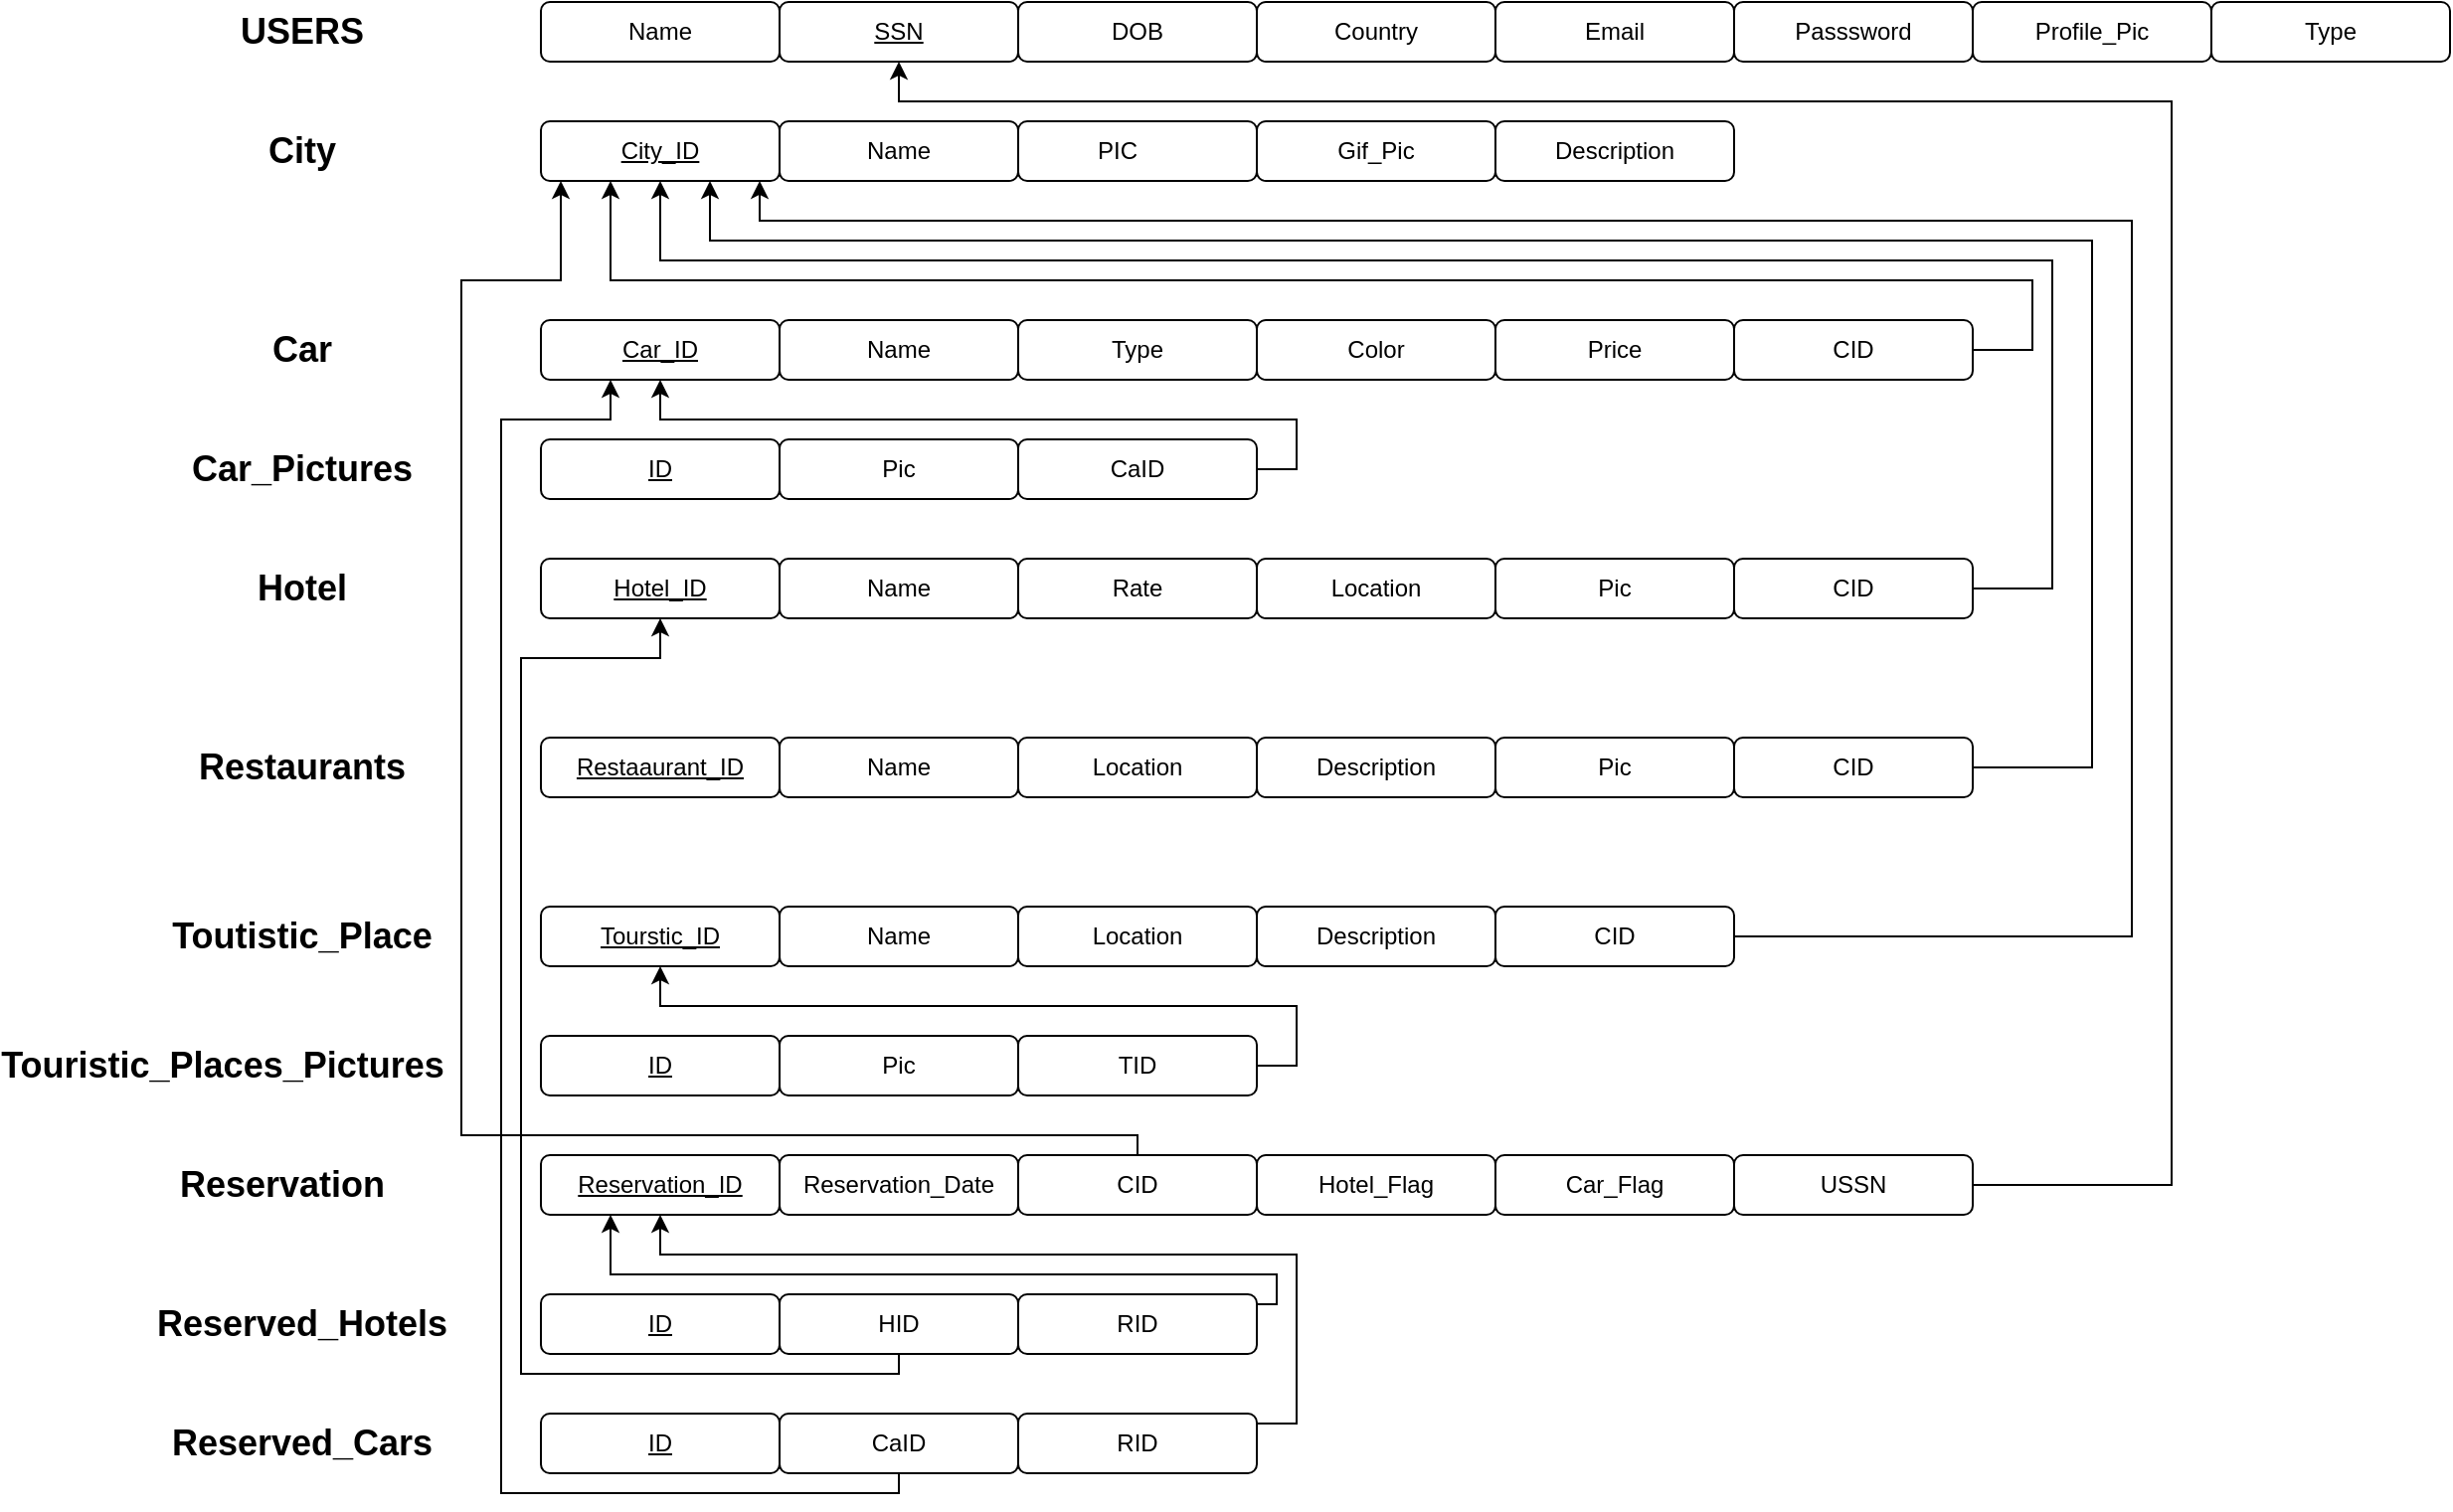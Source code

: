 <mxfile version="15.4.0" type="device"><diagram id="WKwnv1Yx26yn52VNlnC-" name="Page-1"><mxGraphModel dx="2313" dy="1946" grid="1" gridSize="10" guides="1" tooltips="1" connect="1" arrows="1" fold="1" page="1" pageScale="1" pageWidth="850" pageHeight="1100" math="0" shadow="0"><root><mxCell id="0"/><mxCell id="1" parent="0"/><mxCell id="S1iY6Q1b3Z96yQr05Zox-55" value="" style="rounded=1;whiteSpace=wrap;html=1;" parent="1" vertex="1"><mxGeometry x="-410" y="-1010" width="120" height="30" as="geometry"/></mxCell><mxCell id="S1iY6Q1b3Z96yQr05Zox-56" value="Name" style="text;html=1;strokeColor=none;fillColor=none;align=center;verticalAlign=middle;whiteSpace=wrap;rounded=0;" parent="1" vertex="1"><mxGeometry x="-400" y="-1010" width="100" height="30" as="geometry"/></mxCell><mxCell id="S1iY6Q1b3Z96yQr05Zox-57" value="" style="rounded=1;whiteSpace=wrap;html=1;" parent="1" vertex="1"><mxGeometry x="-290" y="-1010" width="120" height="30" as="geometry"/></mxCell><mxCell id="S1iY6Q1b3Z96yQr05Zox-58" value="&lt;u&gt;SSN&lt;/u&gt;" style="text;html=1;strokeColor=none;fillColor=none;align=center;verticalAlign=middle;whiteSpace=wrap;rounded=0;" parent="1" vertex="1"><mxGeometry x="-280" y="-1010" width="100" height="30" as="geometry"/></mxCell><mxCell id="S1iY6Q1b3Z96yQr05Zox-59" value="" style="rounded=1;whiteSpace=wrap;html=1;" parent="1" vertex="1"><mxGeometry x="190" y="-1010" width="120" height="30" as="geometry"/></mxCell><mxCell id="S1iY6Q1b3Z96yQr05Zox-60" value="Passsword" style="text;html=1;strokeColor=none;fillColor=none;align=center;verticalAlign=middle;whiteSpace=wrap;rounded=0;" parent="1" vertex="1"><mxGeometry x="200" y="-1010" width="100" height="30" as="geometry"/></mxCell><mxCell id="S1iY6Q1b3Z96yQr05Zox-61" value="" style="rounded=1;whiteSpace=wrap;html=1;" parent="1" vertex="1"><mxGeometry x="310" y="-1010" width="120" height="30" as="geometry"/></mxCell><mxCell id="S1iY6Q1b3Z96yQr05Zox-62" value="Profile_Pic" style="text;html=1;strokeColor=none;fillColor=none;align=center;verticalAlign=middle;whiteSpace=wrap;rounded=0;" parent="1" vertex="1"><mxGeometry x="320" y="-1010" width="100" height="30" as="geometry"/></mxCell><mxCell id="S1iY6Q1b3Z96yQr05Zox-63" value="" style="rounded=1;whiteSpace=wrap;html=1;" parent="1" vertex="1"><mxGeometry x="-50" y="-950" width="120" height="30" as="geometry"/></mxCell><mxCell id="S1iY6Q1b3Z96yQr05Zox-64" value="Gif_Pic" style="text;html=1;strokeColor=none;fillColor=none;align=center;verticalAlign=middle;whiteSpace=wrap;rounded=0;" parent="1" vertex="1"><mxGeometry x="-40" y="-950" width="100" height="30" as="geometry"/></mxCell><mxCell id="S1iY6Q1b3Z96yQr05Zox-65" value="" style="rounded=1;whiteSpace=wrap;html=1;" parent="1" vertex="1"><mxGeometry x="70" y="-1010" width="120" height="30" as="geometry"/></mxCell><mxCell id="S1iY6Q1b3Z96yQr05Zox-66" value="Email" style="text;html=1;strokeColor=none;fillColor=none;align=center;verticalAlign=middle;whiteSpace=wrap;rounded=0;" parent="1" vertex="1"><mxGeometry x="80" y="-1010" width="100" height="30" as="geometry"/></mxCell><mxCell id="S1iY6Q1b3Z96yQr05Zox-67" value="" style="rounded=1;whiteSpace=wrap;html=1;" parent="1" vertex="1"><mxGeometry x="-410" y="-850" width="120" height="30" as="geometry"/></mxCell><mxCell id="S1iY6Q1b3Z96yQr05Zox-68" value="&lt;u&gt;Car_ID&lt;/u&gt;" style="text;html=1;strokeColor=none;fillColor=none;align=center;verticalAlign=middle;whiteSpace=wrap;rounded=0;" parent="1" vertex="1"><mxGeometry x="-400" y="-850" width="100" height="30" as="geometry"/></mxCell><mxCell id="S1iY6Q1b3Z96yQr05Zox-69" value="" style="rounded=1;whiteSpace=wrap;html=1;" parent="1" vertex="1"><mxGeometry x="-410" y="-950" width="120" height="30" as="geometry"/></mxCell><mxCell id="S1iY6Q1b3Z96yQr05Zox-70" value="&lt;u&gt;City_ID&lt;/u&gt;" style="text;html=1;strokeColor=none;fillColor=none;align=center;verticalAlign=middle;whiteSpace=wrap;rounded=0;" parent="1" vertex="1"><mxGeometry x="-400" y="-950" width="100" height="30" as="geometry"/></mxCell><mxCell id="S1iY6Q1b3Z96yQr05Zox-71" value="" style="rounded=1;whiteSpace=wrap;html=1;" parent="1" vertex="1"><mxGeometry x="70" y="-950" width="120" height="30" as="geometry"/></mxCell><mxCell id="S1iY6Q1b3Z96yQr05Zox-72" value="Description" style="text;html=1;strokeColor=none;fillColor=none;align=center;verticalAlign=middle;whiteSpace=wrap;rounded=0;" parent="1" vertex="1"><mxGeometry x="80" y="-950" width="100" height="30" as="geometry"/></mxCell><mxCell id="S1iY6Q1b3Z96yQr05Zox-73" value="" style="rounded=1;whiteSpace=wrap;html=1;" parent="1" vertex="1"><mxGeometry x="-290" y="-950" width="120" height="30" as="geometry"/></mxCell><mxCell id="S1iY6Q1b3Z96yQr05Zox-74" value="Name" style="text;html=1;strokeColor=none;fillColor=none;align=center;verticalAlign=middle;whiteSpace=wrap;rounded=0;" parent="1" vertex="1"><mxGeometry x="-280" y="-950" width="100" height="30" as="geometry"/></mxCell><mxCell id="S1iY6Q1b3Z96yQr05Zox-75" value="" style="rounded=1;whiteSpace=wrap;html=1;" parent="1" vertex="1"><mxGeometry x="190" y="-730" width="120" height="30" as="geometry"/></mxCell><mxCell id="S1iY6Q1b3Z96yQr05Zox-127" style="edgeStyle=orthogonalEdgeStyle;rounded=0;orthogonalLoop=1;jettySize=auto;html=1;exitX=1;exitY=0.5;exitDx=0;exitDy=0;entryX=0.5;entryY=1;entryDx=0;entryDy=0;" parent="1" source="S1iY6Q1b3Z96yQr05Zox-75" target="S1iY6Q1b3Z96yQr05Zox-70" edge="1"><mxGeometry relative="1" as="geometry"><mxPoint x="-330" y="-910" as="targetPoint"/><Array as="points"><mxPoint x="350" y="-715"/><mxPoint x="350" y="-880"/><mxPoint x="-350" y="-880"/></Array></mxGeometry></mxCell><mxCell id="S1iY6Q1b3Z96yQr05Zox-76" value="CID" style="text;html=1;strokeColor=none;fillColor=none;align=center;verticalAlign=middle;whiteSpace=wrap;rounded=0;" parent="1" vertex="1"><mxGeometry x="200" y="-730" width="100" height="30" as="geometry"/></mxCell><mxCell id="S1iY6Q1b3Z96yQr05Zox-77" value="" style="rounded=1;whiteSpace=wrap;html=1;" parent="1" vertex="1"><mxGeometry x="-410" y="-555" width="120" height="30" as="geometry"/></mxCell><mxCell id="S1iY6Q1b3Z96yQr05Zox-78" value="&lt;u&gt;Tourstic_ID&lt;/u&gt;" style="text;html=1;strokeColor=none;fillColor=none;align=center;verticalAlign=middle;whiteSpace=wrap;rounded=0;" parent="1" vertex="1"><mxGeometry x="-400" y="-555" width="100" height="30" as="geometry"/></mxCell><mxCell id="S1iY6Q1b3Z96yQr05Zox-81" value="" style="rounded=1;whiteSpace=wrap;html=1;" parent="1" vertex="1"><mxGeometry x="-290" y="-850" width="120" height="30" as="geometry"/></mxCell><mxCell id="S1iY6Q1b3Z96yQr05Zox-82" value="Name" style="text;html=1;strokeColor=none;fillColor=none;align=center;verticalAlign=middle;whiteSpace=wrap;rounded=0;" parent="1" vertex="1"><mxGeometry x="-280" y="-850" width="100" height="30" as="geometry"/></mxCell><mxCell id="S1iY6Q1b3Z96yQr05Zox-83" value="" style="rounded=1;whiteSpace=wrap;html=1;" parent="1" vertex="1"><mxGeometry x="70" y="-730" width="120" height="30" as="geometry"/></mxCell><mxCell id="S1iY6Q1b3Z96yQr05Zox-84" value="Pic" style="text;html=1;strokeColor=none;fillColor=none;align=center;verticalAlign=middle;whiteSpace=wrap;rounded=0;" parent="1" vertex="1"><mxGeometry x="80" y="-730" width="100" height="30" as="geometry"/></mxCell><mxCell id="S1iY6Q1b3Z96yQr05Zox-85" value="" style="rounded=1;whiteSpace=wrap;html=1;" parent="1" vertex="1"><mxGeometry x="-290" y="-555" width="120" height="30" as="geometry"/></mxCell><mxCell id="S1iY6Q1b3Z96yQr05Zox-86" value="Name" style="text;html=1;strokeColor=none;fillColor=none;align=center;verticalAlign=middle;whiteSpace=wrap;rounded=0;" parent="1" vertex="1"><mxGeometry x="-280" y="-555" width="100" height="30" as="geometry"/></mxCell><mxCell id="S1iY6Q1b3Z96yQr05Zox-87" value="" style="rounded=1;whiteSpace=wrap;html=1;" parent="1" vertex="1"><mxGeometry x="-170" y="-950" width="120" height="30" as="geometry"/></mxCell><mxCell id="S1iY6Q1b3Z96yQr05Zox-88" value="PIC" style="text;html=1;strokeColor=none;fillColor=none;align=center;verticalAlign=middle;whiteSpace=wrap;rounded=0;" parent="1" vertex="1"><mxGeometry x="-170" y="-950" width="100" height="30" as="geometry"/></mxCell><mxCell id="S1iY6Q1b3Z96yQr05Zox-89" value="" style="rounded=1;whiteSpace=wrap;html=1;" parent="1" vertex="1"><mxGeometry x="-410" y="-730" width="120" height="30" as="geometry"/></mxCell><mxCell id="S1iY6Q1b3Z96yQr05Zox-90" value="&lt;u&gt;Hotel_ID&lt;/u&gt;" style="text;html=1;strokeColor=none;fillColor=none;align=center;verticalAlign=middle;whiteSpace=wrap;rounded=0;" parent="1" vertex="1"><mxGeometry x="-400" y="-730" width="100" height="30" as="geometry"/></mxCell><mxCell id="S1iY6Q1b3Z96yQr05Zox-91" value="" style="rounded=1;whiteSpace=wrap;html=1;" parent="1" vertex="1"><mxGeometry x="-170" y="-730" width="120" height="30" as="geometry"/></mxCell><mxCell id="S1iY6Q1b3Z96yQr05Zox-92" value="Rate" style="text;html=1;strokeColor=none;fillColor=none;align=center;verticalAlign=middle;whiteSpace=wrap;rounded=0;" parent="1" vertex="1"><mxGeometry x="-160" y="-730" width="100" height="30" as="geometry"/></mxCell><mxCell id="S1iY6Q1b3Z96yQr05Zox-93" value="" style="rounded=1;whiteSpace=wrap;html=1;" parent="1" vertex="1"><mxGeometry x="-170" y="-555" width="120" height="30" as="geometry"/></mxCell><mxCell id="S1iY6Q1b3Z96yQr05Zox-94" value="Location" style="text;html=1;strokeColor=none;fillColor=none;align=center;verticalAlign=middle;whiteSpace=wrap;rounded=0;" parent="1" vertex="1"><mxGeometry x="-160" y="-555" width="100" height="30" as="geometry"/></mxCell><mxCell id="S1iY6Q1b3Z96yQr05Zox-97" value="" style="rounded=1;whiteSpace=wrap;html=1;" parent="1" vertex="1"><mxGeometry x="190" y="-850" width="120" height="30" as="geometry"/></mxCell><mxCell id="S1iY6Q1b3Z96yQr05Zox-124" style="edgeStyle=orthogonalEdgeStyle;rounded=0;orthogonalLoop=1;jettySize=auto;html=1;exitX=1;exitY=0.5;exitDx=0;exitDy=0;entryX=0.25;entryY=1;entryDx=0;entryDy=0;" parent="1" source="S1iY6Q1b3Z96yQr05Zox-97" target="S1iY6Q1b3Z96yQr05Zox-70" edge="1"><mxGeometry relative="1" as="geometry"><Array as="points"><mxPoint x="340" y="-835"/><mxPoint x="340" y="-870"/><mxPoint x="-375" y="-870"/></Array></mxGeometry></mxCell><mxCell id="S1iY6Q1b3Z96yQr05Zox-98" value="CID" style="text;html=1;strokeColor=none;fillColor=none;align=center;verticalAlign=middle;whiteSpace=wrap;rounded=0;" parent="1" vertex="1"><mxGeometry x="200" y="-850" width="100" height="30" as="geometry"/></mxCell><mxCell id="S1iY6Q1b3Z96yQr05Zox-99" value="" style="rounded=1;whiteSpace=wrap;html=1;" parent="1" vertex="1"><mxGeometry x="-290" y="-730" width="120" height="30" as="geometry"/></mxCell><mxCell id="S1iY6Q1b3Z96yQr05Zox-100" value="Name" style="text;html=1;strokeColor=none;fillColor=none;align=center;verticalAlign=middle;whiteSpace=wrap;rounded=0;" parent="1" vertex="1"><mxGeometry x="-280" y="-730" width="100" height="30" as="geometry"/></mxCell><mxCell id="S1iY6Q1b3Z96yQr05Zox-101" value="" style="rounded=1;whiteSpace=wrap;html=1;" parent="1" vertex="1"><mxGeometry x="-50" y="-555" width="120" height="30" as="geometry"/></mxCell><mxCell id="S1iY6Q1b3Z96yQr05Zox-102" value="Description" style="text;html=1;strokeColor=none;fillColor=none;align=center;verticalAlign=middle;whiteSpace=wrap;rounded=0;" parent="1" vertex="1"><mxGeometry x="-40" y="-555" width="100" height="30" as="geometry"/></mxCell><mxCell id="S1iY6Q1b3Z96yQr05Zox-103" value="" style="rounded=1;whiteSpace=wrap;html=1;" parent="1" vertex="1"><mxGeometry x="-170" y="-850" width="120" height="30" as="geometry"/></mxCell><mxCell id="S1iY6Q1b3Z96yQr05Zox-104" value="Type" style="text;html=1;strokeColor=none;fillColor=none;align=center;verticalAlign=middle;whiteSpace=wrap;rounded=0;" parent="1" vertex="1"><mxGeometry x="-160" y="-850" width="100" height="30" as="geometry"/></mxCell><mxCell id="S1iY6Q1b3Z96yQr05Zox-105" value="" style="rounded=1;whiteSpace=wrap;html=1;" parent="1" vertex="1"><mxGeometry x="70" y="-850" width="120" height="30" as="geometry"/></mxCell><mxCell id="S1iY6Q1b3Z96yQr05Zox-106" value="Price" style="text;html=1;strokeColor=none;fillColor=none;align=center;verticalAlign=middle;whiteSpace=wrap;rounded=0;" parent="1" vertex="1"><mxGeometry x="80" y="-850" width="100" height="30" as="geometry"/></mxCell><mxCell id="S1iY6Q1b3Z96yQr05Zox-107" value="" style="rounded=1;whiteSpace=wrap;html=1;" parent="1" vertex="1"><mxGeometry x="-50" y="-850" width="120" height="30" as="geometry"/></mxCell><mxCell id="S1iY6Q1b3Z96yQr05Zox-108" value="Color" style="text;html=1;strokeColor=none;fillColor=none;align=center;verticalAlign=middle;whiteSpace=wrap;rounded=0;" parent="1" vertex="1"><mxGeometry x="-40" y="-850" width="100" height="30" as="geometry"/></mxCell><mxCell id="S1iY6Q1b3Z96yQr05Zox-109" value="" style="rounded=1;whiteSpace=wrap;html=1;" parent="1" vertex="1"><mxGeometry x="-50" y="-730" width="120" height="30" as="geometry"/></mxCell><mxCell id="S1iY6Q1b3Z96yQr05Zox-110" value="Location" style="text;html=1;strokeColor=none;fillColor=none;align=center;verticalAlign=middle;whiteSpace=wrap;rounded=0;" parent="1" vertex="1"><mxGeometry x="-40" y="-730" width="100" height="30" as="geometry"/></mxCell><mxCell id="S1iY6Q1b3Z96yQr05Zox-117" value="" style="rounded=1;whiteSpace=wrap;html=1;" parent="1" vertex="1"><mxGeometry x="-410" y="-790" width="120" height="30" as="geometry"/></mxCell><mxCell id="S1iY6Q1b3Z96yQr05Zox-118" value="&lt;u&gt;ID&lt;/u&gt;" style="text;html=1;strokeColor=none;fillColor=none;align=center;verticalAlign=middle;whiteSpace=wrap;rounded=0;" parent="1" vertex="1"><mxGeometry x="-400" y="-790" width="100" height="30" as="geometry"/></mxCell><mxCell id="S1iY6Q1b3Z96yQr05Zox-119" value="" style="rounded=1;whiteSpace=wrap;html=1;" parent="1" vertex="1"><mxGeometry x="-290" y="-790" width="120" height="30" as="geometry"/></mxCell><mxCell id="S1iY6Q1b3Z96yQr05Zox-120" value="Pic" style="text;html=1;strokeColor=none;fillColor=none;align=center;verticalAlign=middle;whiteSpace=wrap;rounded=0;" parent="1" vertex="1"><mxGeometry x="-280" y="-790" width="100" height="30" as="geometry"/></mxCell><mxCell id="S1iY6Q1b3Z96yQr05Zox-135" style="edgeStyle=orthogonalEdgeStyle;rounded=0;orthogonalLoop=1;jettySize=auto;html=1;exitX=1;exitY=0.5;exitDx=0;exitDy=0;entryX=0.5;entryY=1;entryDx=0;entryDy=0;" parent="1" source="S1iY6Q1b3Z96yQr05Zox-121" target="S1iY6Q1b3Z96yQr05Zox-68" edge="1"><mxGeometry relative="1" as="geometry"><Array as="points"><mxPoint x="-30" y="-775"/><mxPoint x="-30" y="-800"/><mxPoint x="-350" y="-800"/></Array></mxGeometry></mxCell><mxCell id="S1iY6Q1b3Z96yQr05Zox-121" value="" style="rounded=1;whiteSpace=wrap;html=1;" parent="1" vertex="1"><mxGeometry x="-170" y="-790" width="120" height="30" as="geometry"/></mxCell><mxCell id="S1iY6Q1b3Z96yQr05Zox-122" value="CaID" style="text;html=1;strokeColor=none;fillColor=none;align=center;verticalAlign=middle;whiteSpace=wrap;rounded=0;" parent="1" vertex="1"><mxGeometry x="-160" y="-790" width="100" height="30" as="geometry"/></mxCell><mxCell id="S1iY6Q1b3Z96yQr05Zox-134" style="edgeStyle=orthogonalEdgeStyle;rounded=0;orthogonalLoop=1;jettySize=auto;html=1;exitX=1;exitY=0.5;exitDx=0;exitDy=0;entryX=1;entryY=1;entryDx=0;entryDy=0;" parent="1" source="S1iY6Q1b3Z96yQr05Zox-130" target="S1iY6Q1b3Z96yQr05Zox-70" edge="1"><mxGeometry relative="1" as="geometry"><mxPoint x="-280" y="-910" as="targetPoint"/><Array as="points"><mxPoint x="390" y="-540"/><mxPoint x="390" y="-900"/><mxPoint x="-300" y="-900"/></Array></mxGeometry></mxCell><mxCell id="S1iY6Q1b3Z96yQr05Zox-130" value="" style="rounded=1;whiteSpace=wrap;html=1;" parent="1" vertex="1"><mxGeometry x="70" y="-555" width="120" height="30" as="geometry"/></mxCell><mxCell id="S1iY6Q1b3Z96yQr05Zox-131" value="CID" style="text;html=1;strokeColor=none;fillColor=none;align=center;verticalAlign=middle;whiteSpace=wrap;rounded=0;" parent="1" vertex="1"><mxGeometry x="80" y="-555" width="100" height="30" as="geometry"/></mxCell><mxCell id="S1iY6Q1b3Z96yQr05Zox-136" value="" style="rounded=1;whiteSpace=wrap;html=1;" parent="1" vertex="1"><mxGeometry x="-410" y="-490" width="120" height="30" as="geometry"/></mxCell><mxCell id="S1iY6Q1b3Z96yQr05Zox-137" value="&lt;u&gt;ID&lt;/u&gt;" style="text;html=1;strokeColor=none;fillColor=none;align=center;verticalAlign=middle;whiteSpace=wrap;rounded=0;" parent="1" vertex="1"><mxGeometry x="-400" y="-490" width="100" height="30" as="geometry"/></mxCell><mxCell id="S1iY6Q1b3Z96yQr05Zox-138" value="" style="rounded=1;whiteSpace=wrap;html=1;" parent="1" vertex="1"><mxGeometry x="-290" y="-490" width="120" height="30" as="geometry"/></mxCell><mxCell id="S1iY6Q1b3Z96yQr05Zox-139" value="Pic" style="text;html=1;strokeColor=none;fillColor=none;align=center;verticalAlign=middle;whiteSpace=wrap;rounded=0;" parent="1" vertex="1"><mxGeometry x="-280" y="-490" width="100" height="30" as="geometry"/></mxCell><mxCell id="S1iY6Q1b3Z96yQr05Zox-142" style="edgeStyle=orthogonalEdgeStyle;rounded=0;orthogonalLoop=1;jettySize=auto;html=1;exitX=1;exitY=0.5;exitDx=0;exitDy=0;entryX=0.5;entryY=1;entryDx=0;entryDy=0;" parent="1" source="S1iY6Q1b3Z96yQr05Zox-140" target="S1iY6Q1b3Z96yQr05Zox-78" edge="1"><mxGeometry relative="1" as="geometry"><Array as="points"><mxPoint x="-30" y="-475"/><mxPoint x="-30" y="-505"/><mxPoint x="-350" y="-505"/></Array></mxGeometry></mxCell><mxCell id="S1iY6Q1b3Z96yQr05Zox-140" value="" style="rounded=1;whiteSpace=wrap;html=1;" parent="1" vertex="1"><mxGeometry x="-170" y="-490" width="120" height="30" as="geometry"/></mxCell><mxCell id="S1iY6Q1b3Z96yQr05Zox-141" value="TID" style="text;html=1;strokeColor=none;fillColor=none;align=center;verticalAlign=middle;whiteSpace=wrap;rounded=0;" parent="1" vertex="1"><mxGeometry x="-160" y="-490" width="100" height="30" as="geometry"/></mxCell><mxCell id="S1iY6Q1b3Z96yQr05Zox-143" value="" style="rounded=1;whiteSpace=wrap;html=1;" parent="1" vertex="1"><mxGeometry x="-410" y="-430" width="120" height="30" as="geometry"/></mxCell><mxCell id="S1iY6Q1b3Z96yQr05Zox-144" value="&lt;u&gt;Reservation_ID&lt;/u&gt;" style="text;html=1;strokeColor=none;fillColor=none;align=center;verticalAlign=middle;whiteSpace=wrap;rounded=0;" parent="1" vertex="1"><mxGeometry x="-400" y="-430" width="100" height="30" as="geometry"/></mxCell><mxCell id="S1iY6Q1b3Z96yQr05Zox-145" value="" style="rounded=1;whiteSpace=wrap;html=1;" parent="1" vertex="1"><mxGeometry x="-290" y="-430" width="120" height="30" as="geometry"/></mxCell><mxCell id="S1iY6Q1b3Z96yQr05Zox-146" value="Reservation_Date" style="text;html=1;strokeColor=none;fillColor=none;align=center;verticalAlign=middle;whiteSpace=wrap;rounded=0;" parent="1" vertex="1"><mxGeometry x="-280" y="-430" width="100" height="30" as="geometry"/></mxCell><mxCell id="S1iY6Q1b3Z96yQr05Zox-147" value="" style="rounded=1;whiteSpace=wrap;html=1;" parent="1" vertex="1"><mxGeometry x="70" y="-430" width="120" height="30" as="geometry"/></mxCell><mxCell id="S1iY6Q1b3Z96yQr05Zox-148" value="Car_Flag" style="text;html=1;strokeColor=none;fillColor=none;align=center;verticalAlign=middle;whiteSpace=wrap;rounded=0;" parent="1" vertex="1"><mxGeometry x="80" y="-430" width="100" height="30" as="geometry"/></mxCell><mxCell id="S1iY6Q1b3Z96yQr05Zox-153" style="edgeStyle=orthogonalEdgeStyle;rounded=0;orthogonalLoop=1;jettySize=auto;html=1;exitX=1;exitY=0.5;exitDx=0;exitDy=0;entryX=0.5;entryY=1;entryDx=0;entryDy=0;" parent="1" source="S1iY6Q1b3Z96yQr05Zox-149" target="S1iY6Q1b3Z96yQr05Zox-58" edge="1"><mxGeometry relative="1" as="geometry"><Array as="points"><mxPoint x="410" y="-415"/><mxPoint x="410" y="-960"/><mxPoint x="-230" y="-960"/></Array></mxGeometry></mxCell><mxCell id="S1iY6Q1b3Z96yQr05Zox-149" value="" style="rounded=1;whiteSpace=wrap;html=1;" parent="1" vertex="1"><mxGeometry x="190" y="-430" width="120" height="30" as="geometry"/></mxCell><mxCell id="S1iY6Q1b3Z96yQr05Zox-150" value="USSN" style="text;html=1;strokeColor=none;fillColor=none;align=center;verticalAlign=middle;whiteSpace=wrap;rounded=0;" parent="1" vertex="1"><mxGeometry x="200" y="-430" width="100" height="30" as="geometry"/></mxCell><mxCell id="S1iY6Q1b3Z96yQr05Zox-151" value="" style="rounded=1;whiteSpace=wrap;html=1;" parent="1" vertex="1"><mxGeometry x="-50" y="-430" width="120" height="30" as="geometry"/></mxCell><mxCell id="S1iY6Q1b3Z96yQr05Zox-152" value="Hotel_Flag" style="text;html=1;strokeColor=none;fillColor=none;align=center;verticalAlign=middle;whiteSpace=wrap;rounded=0;" parent="1" vertex="1"><mxGeometry x="-40" y="-430" width="100" height="30" as="geometry"/></mxCell><mxCell id="S1iY6Q1b3Z96yQr05Zox-154" value="" style="rounded=1;whiteSpace=wrap;html=1;" parent="1" vertex="1"><mxGeometry x="-410" y="-360" width="120" height="30" as="geometry"/></mxCell><mxCell id="S1iY6Q1b3Z96yQr05Zox-155" value="&lt;u&gt;ID&lt;/u&gt;" style="text;html=1;strokeColor=none;fillColor=none;align=center;verticalAlign=middle;whiteSpace=wrap;rounded=0;" parent="1" vertex="1"><mxGeometry x="-400" y="-360" width="100" height="30" as="geometry"/></mxCell><mxCell id="S1iY6Q1b3Z96yQr05Zox-158" value="" style="rounded=1;whiteSpace=wrap;html=1;" parent="1" vertex="1"><mxGeometry x="-290" y="-360" width="120" height="30" as="geometry"/></mxCell><mxCell id="S1iY6Q1b3Z96yQr05Zox-183" style="edgeStyle=orthogonalEdgeStyle;rounded=0;orthogonalLoop=1;jettySize=auto;html=1;exitX=0.5;exitY=1;exitDx=0;exitDy=0;entryX=0.5;entryY=1;entryDx=0;entryDy=0;" parent="1" source="S1iY6Q1b3Z96yQr05Zox-159" target="S1iY6Q1b3Z96yQr05Zox-90" edge="1"><mxGeometry relative="1" as="geometry"><Array as="points"><mxPoint x="-230" y="-320"/><mxPoint x="-420" y="-320"/><mxPoint x="-420" y="-680"/><mxPoint x="-350" y="-680"/></Array></mxGeometry></mxCell><mxCell id="S1iY6Q1b3Z96yQr05Zox-159" value="HID" style="text;html=1;strokeColor=none;fillColor=none;align=center;verticalAlign=middle;whiteSpace=wrap;rounded=0;" parent="1" vertex="1"><mxGeometry x="-280" y="-360" width="100" height="30" as="geometry"/></mxCell><mxCell id="S1iY6Q1b3Z96yQr05Zox-179" style="edgeStyle=orthogonalEdgeStyle;rounded=0;orthogonalLoop=1;jettySize=auto;html=1;exitX=1;exitY=0.5;exitDx=0;exitDy=0;entryX=0.25;entryY=1;entryDx=0;entryDy=0;" parent="1" source="S1iY6Q1b3Z96yQr05Zox-160" target="S1iY6Q1b3Z96yQr05Zox-144" edge="1"><mxGeometry relative="1" as="geometry"><Array as="points"><mxPoint x="-50" y="-355"/><mxPoint x="-40" y="-355"/><mxPoint x="-40" y="-370"/><mxPoint x="-375" y="-370"/></Array></mxGeometry></mxCell><mxCell id="S1iY6Q1b3Z96yQr05Zox-160" value="" style="rounded=1;whiteSpace=wrap;html=1;" parent="1" vertex="1"><mxGeometry x="-170" y="-360" width="120" height="30" as="geometry"/></mxCell><mxCell id="S1iY6Q1b3Z96yQr05Zox-161" value="RID" style="text;html=1;strokeColor=none;fillColor=none;align=center;verticalAlign=middle;whiteSpace=wrap;rounded=0;" parent="1" vertex="1"><mxGeometry x="-160" y="-360" width="100" height="30" as="geometry"/></mxCell><mxCell id="S1iY6Q1b3Z96yQr05Zox-164" value="" style="rounded=1;whiteSpace=wrap;html=1;" parent="1" vertex="1"><mxGeometry x="-410" y="-300" width="120" height="30" as="geometry"/></mxCell><mxCell id="S1iY6Q1b3Z96yQr05Zox-165" value="&lt;u&gt;ID&lt;/u&gt;" style="text;html=1;strokeColor=none;fillColor=none;align=center;verticalAlign=middle;whiteSpace=wrap;rounded=0;" parent="1" vertex="1"><mxGeometry x="-400" y="-300" width="100" height="30" as="geometry"/></mxCell><mxCell id="S1iY6Q1b3Z96yQr05Zox-166" value="" style="rounded=1;whiteSpace=wrap;html=1;" parent="1" vertex="1"><mxGeometry x="-290" y="-300" width="120" height="30" as="geometry"/></mxCell><mxCell id="S1iY6Q1b3Z96yQr05Zox-184" style="edgeStyle=orthogonalEdgeStyle;rounded=0;orthogonalLoop=1;jettySize=auto;html=1;exitX=0.5;exitY=1;exitDx=0;exitDy=0;entryX=0.25;entryY=1;entryDx=0;entryDy=0;" parent="1" source="S1iY6Q1b3Z96yQr05Zox-167" target="S1iY6Q1b3Z96yQr05Zox-68" edge="1"><mxGeometry relative="1" as="geometry"><mxPoint x="-450" y="-740" as="targetPoint"/><Array as="points"><mxPoint x="-230" y="-260"/><mxPoint x="-430" y="-260"/><mxPoint x="-430" y="-800"/><mxPoint x="-375" y="-800"/></Array></mxGeometry></mxCell><mxCell id="S1iY6Q1b3Z96yQr05Zox-167" value="CaID" style="text;html=1;strokeColor=none;fillColor=none;align=center;verticalAlign=middle;whiteSpace=wrap;rounded=0;" parent="1" vertex="1"><mxGeometry x="-280" y="-300" width="100" height="30" as="geometry"/></mxCell><mxCell id="S1iY6Q1b3Z96yQr05Zox-180" style="edgeStyle=orthogonalEdgeStyle;rounded=0;orthogonalLoop=1;jettySize=auto;html=1;exitX=1;exitY=0.5;exitDx=0;exitDy=0;entryX=0.5;entryY=1;entryDx=0;entryDy=0;" parent="1" source="S1iY6Q1b3Z96yQr05Zox-170" target="S1iY6Q1b3Z96yQr05Zox-144" edge="1"><mxGeometry relative="1" as="geometry"><Array as="points"><mxPoint x="-50" y="-295"/><mxPoint x="-30" y="-295"/><mxPoint x="-30" y="-380"/><mxPoint x="-350" y="-380"/></Array></mxGeometry></mxCell><mxCell id="S1iY6Q1b3Z96yQr05Zox-170" value="" style="rounded=1;whiteSpace=wrap;html=1;" parent="1" vertex="1"><mxGeometry x="-170" y="-300" width="120" height="30" as="geometry"/></mxCell><mxCell id="S1iY6Q1b3Z96yQr05Zox-171" value="RID" style="text;html=1;strokeColor=none;fillColor=none;align=center;verticalAlign=middle;whiteSpace=wrap;rounded=0;" parent="1" vertex="1"><mxGeometry x="-160" y="-300" width="100" height="30" as="geometry"/></mxCell><mxCell id="S1iY6Q1b3Z96yQr05Zox-174" value="" style="rounded=1;whiteSpace=wrap;html=1;" parent="1" vertex="1"><mxGeometry x="-170" y="-430" width="120" height="30" as="geometry"/></mxCell><mxCell id="S1iY6Q1b3Z96yQr05Zox-185" style="edgeStyle=orthogonalEdgeStyle;rounded=0;orthogonalLoop=1;jettySize=auto;html=1;exitX=0.5;exitY=0;exitDx=0;exitDy=0;entryX=0;entryY=1;entryDx=0;entryDy=0;" parent="1" source="S1iY6Q1b3Z96yQr05Zox-175" target="S1iY6Q1b3Z96yQr05Zox-70" edge="1"><mxGeometry relative="1" as="geometry"><mxPoint x="-500" y="-470.0" as="targetPoint"/><Array as="points"><mxPoint x="-110" y="-440"/><mxPoint x="-450" y="-440"/><mxPoint x="-450" y="-870"/><mxPoint x="-400" y="-870"/></Array></mxGeometry></mxCell><mxCell id="S1iY6Q1b3Z96yQr05Zox-175" value="CID" style="text;html=1;strokeColor=none;fillColor=none;align=center;verticalAlign=middle;whiteSpace=wrap;rounded=0;" parent="1" vertex="1"><mxGeometry x="-160" y="-430" width="100" height="30" as="geometry"/></mxCell><mxCell id="PyE3hoiEgul1SEBuDUmD-1" value="&lt;font style=&quot;font-size: 18px&quot;&gt;&lt;b&gt;USERS&lt;/b&gt;&lt;/font&gt;" style="text;html=1;strokeColor=none;fillColor=none;align=center;verticalAlign=middle;whiteSpace=wrap;rounded=0;" parent="1" vertex="1"><mxGeometry x="-550" y="-1005" width="40" height="20" as="geometry"/></mxCell><mxCell id="PyE3hoiEgul1SEBuDUmD-2" value="&lt;font style=&quot;font-size: 18px&quot;&gt;&lt;b&gt;City&lt;/b&gt;&lt;/font&gt;" style="text;html=1;strokeColor=none;fillColor=none;align=center;verticalAlign=middle;whiteSpace=wrap;rounded=0;" parent="1" vertex="1"><mxGeometry x="-550" y="-945" width="40" height="20" as="geometry"/></mxCell><mxCell id="PyE3hoiEgul1SEBuDUmD-7" value="&lt;font style=&quot;font-size: 18px&quot;&gt;&lt;b&gt;Car&lt;/b&gt;&lt;/font&gt;" style="text;html=1;strokeColor=none;fillColor=none;align=center;verticalAlign=middle;whiteSpace=wrap;rounded=0;" parent="1" vertex="1"><mxGeometry x="-550" y="-845" width="40" height="20" as="geometry"/></mxCell><mxCell id="PyE3hoiEgul1SEBuDUmD-8" value="&lt;font style=&quot;font-size: 18px&quot;&gt;&lt;b&gt;Car_Pictures&lt;/b&gt;&lt;/font&gt;" style="text;html=1;strokeColor=none;fillColor=none;align=center;verticalAlign=middle;whiteSpace=wrap;rounded=0;" parent="1" vertex="1"><mxGeometry x="-550" y="-785" width="40" height="20" as="geometry"/></mxCell><mxCell id="PyE3hoiEgul1SEBuDUmD-9" value="&lt;font style=&quot;font-size: 18px&quot;&gt;&lt;b&gt;Hotel&lt;/b&gt;&lt;/font&gt;" style="text;html=1;strokeColor=none;fillColor=none;align=center;verticalAlign=middle;whiteSpace=wrap;rounded=0;" parent="1" vertex="1"><mxGeometry x="-550" y="-725" width="40" height="20" as="geometry"/></mxCell><mxCell id="PyE3hoiEgul1SEBuDUmD-10" value="&lt;font style=&quot;font-size: 18px&quot;&gt;&lt;b&gt;Toutistic_Place&lt;/b&gt;&lt;/font&gt;" style="text;html=1;strokeColor=none;fillColor=none;align=center;verticalAlign=middle;whiteSpace=wrap;rounded=0;" parent="1" vertex="1"><mxGeometry x="-550" y="-550" width="40" height="20" as="geometry"/></mxCell><mxCell id="PyE3hoiEgul1SEBuDUmD-11" value="&lt;font style=&quot;font-size: 18px&quot;&gt;&lt;b&gt;Touristic_Places_Pictures&lt;/b&gt;&lt;/font&gt;" style="text;html=1;strokeColor=none;fillColor=none;align=center;verticalAlign=middle;whiteSpace=wrap;rounded=0;" parent="1" vertex="1"><mxGeometry x="-590" y="-485" width="40" height="20" as="geometry"/></mxCell><mxCell id="PyE3hoiEgul1SEBuDUmD-12" value="&lt;font style=&quot;font-size: 18px&quot;&gt;&lt;b&gt;Reservation&lt;/b&gt;&lt;/font&gt;" style="text;html=1;strokeColor=none;fillColor=none;align=center;verticalAlign=middle;whiteSpace=wrap;rounded=0;" parent="1" vertex="1"><mxGeometry x="-560" y="-425" width="40" height="20" as="geometry"/></mxCell><mxCell id="PyE3hoiEgul1SEBuDUmD-13" value="&lt;font style=&quot;font-size: 18px&quot;&gt;&lt;b&gt;Reserved_Hotels&lt;/b&gt;&lt;/font&gt;" style="text;html=1;strokeColor=none;fillColor=none;align=center;verticalAlign=middle;whiteSpace=wrap;rounded=0;" parent="1" vertex="1"><mxGeometry x="-550" y="-355" width="40" height="20" as="geometry"/></mxCell><mxCell id="PyE3hoiEgul1SEBuDUmD-14" value="&lt;font style=&quot;font-size: 18px&quot;&gt;&lt;b&gt;Reserved_Cars&lt;/b&gt;&lt;/font&gt;" style="text;html=1;strokeColor=none;fillColor=none;align=center;verticalAlign=middle;whiteSpace=wrap;rounded=0;" parent="1" vertex="1"><mxGeometry x="-550" y="-295" width="40" height="20" as="geometry"/></mxCell><mxCell id="PyE3hoiEgul1SEBuDUmD-19" value="" style="rounded=1;whiteSpace=wrap;html=1;" parent="1" vertex="1"><mxGeometry x="430" y="-1010" width="120" height="30" as="geometry"/></mxCell><mxCell id="PyE3hoiEgul1SEBuDUmD-20" value="Type" style="text;html=1;strokeColor=none;fillColor=none;align=center;verticalAlign=middle;whiteSpace=wrap;rounded=0;" parent="1" vertex="1"><mxGeometry x="440" y="-1010" width="100" height="30" as="geometry"/></mxCell><mxCell id="wkekLnj83ynUXmLPeewU-1" value="" style="rounded=1;whiteSpace=wrap;html=1;" parent="1" vertex="1"><mxGeometry x="-170" y="-1010" width="120" height="30" as="geometry"/></mxCell><mxCell id="wkekLnj83ynUXmLPeewU-2" value="DOB" style="text;html=1;strokeColor=none;fillColor=none;align=center;verticalAlign=middle;whiteSpace=wrap;rounded=0;" parent="1" vertex="1"><mxGeometry x="-160" y="-1010" width="100" height="30" as="geometry"/></mxCell><mxCell id="wkekLnj83ynUXmLPeewU-3" value="" style="rounded=1;whiteSpace=wrap;html=1;" parent="1" vertex="1"><mxGeometry x="-50" y="-1010" width="120" height="30" as="geometry"/></mxCell><mxCell id="wkekLnj83ynUXmLPeewU-4" value="Country" style="text;html=1;strokeColor=none;fillColor=none;align=center;verticalAlign=middle;whiteSpace=wrap;rounded=0;" parent="1" vertex="1"><mxGeometry x="-40" y="-1010" width="100" height="30" as="geometry"/></mxCell><mxCell id="HCU53w4EtX2Sf6Pccc_b-3" value="" style="rounded=1;whiteSpace=wrap;html=1;" parent="1" vertex="1"><mxGeometry x="-410" y="-640" width="120" height="30" as="geometry"/></mxCell><mxCell id="HCU53w4EtX2Sf6Pccc_b-4" value="&lt;u&gt;Restaaurant_ID&lt;/u&gt;" style="text;html=1;strokeColor=none;fillColor=none;align=center;verticalAlign=middle;whiteSpace=wrap;rounded=0;" parent="1" vertex="1"><mxGeometry x="-400" y="-640" width="100" height="30" as="geometry"/></mxCell><mxCell id="HCU53w4EtX2Sf6Pccc_b-5" value="" style="rounded=1;whiteSpace=wrap;html=1;" parent="1" vertex="1"><mxGeometry x="-290" y="-640" width="120" height="30" as="geometry"/></mxCell><mxCell id="HCU53w4EtX2Sf6Pccc_b-6" value="Name" style="text;html=1;strokeColor=none;fillColor=none;align=center;verticalAlign=middle;whiteSpace=wrap;rounded=0;" parent="1" vertex="1"><mxGeometry x="-280" y="-640" width="100" height="30" as="geometry"/></mxCell><mxCell id="HCU53w4EtX2Sf6Pccc_b-7" value="" style="rounded=1;whiteSpace=wrap;html=1;" parent="1" vertex="1"><mxGeometry x="-170" y="-640" width="120" height="30" as="geometry"/></mxCell><mxCell id="HCU53w4EtX2Sf6Pccc_b-8" value="Location" style="text;html=1;strokeColor=none;fillColor=none;align=center;verticalAlign=middle;whiteSpace=wrap;rounded=0;" parent="1" vertex="1"><mxGeometry x="-160" y="-640" width="100" height="30" as="geometry"/></mxCell><mxCell id="HCU53w4EtX2Sf6Pccc_b-9" value="" style="rounded=1;whiteSpace=wrap;html=1;" parent="1" vertex="1"><mxGeometry x="-50" y="-640" width="120" height="30" as="geometry"/></mxCell><mxCell id="HCU53w4EtX2Sf6Pccc_b-10" value="Description" style="text;html=1;strokeColor=none;fillColor=none;align=center;verticalAlign=middle;whiteSpace=wrap;rounded=0;" parent="1" vertex="1"><mxGeometry x="-40" y="-640" width="100" height="30" as="geometry"/></mxCell><mxCell id="HCU53w4EtX2Sf6Pccc_b-16" style="edgeStyle=orthogonalEdgeStyle;rounded=0;orthogonalLoop=1;jettySize=auto;html=1;exitX=1;exitY=0.5;exitDx=0;exitDy=0;entryX=0.75;entryY=1;entryDx=0;entryDy=0;" parent="1" source="HCU53w4EtX2Sf6Pccc_b-11" target="S1iY6Q1b3Z96yQr05Zox-70" edge="1"><mxGeometry relative="1" as="geometry"><mxPoint x="370" y="-880" as="targetPoint"/><Array as="points"><mxPoint x="370" y="-625"/><mxPoint x="370" y="-890"/><mxPoint x="-325" y="-890"/></Array></mxGeometry></mxCell><mxCell id="HCU53w4EtX2Sf6Pccc_b-11" value="" style="rounded=1;whiteSpace=wrap;html=1;" parent="1" vertex="1"><mxGeometry x="190" y="-640" width="120" height="30" as="geometry"/></mxCell><mxCell id="HCU53w4EtX2Sf6Pccc_b-12" value="CID" style="text;html=1;strokeColor=none;fillColor=none;align=center;verticalAlign=middle;whiteSpace=wrap;rounded=0;" parent="1" vertex="1"><mxGeometry x="200" y="-640" width="100" height="30" as="geometry"/></mxCell><mxCell id="HCU53w4EtX2Sf6Pccc_b-13" value="&lt;font style=&quot;font-size: 18px&quot;&gt;&lt;b&gt;Restaurants&lt;/b&gt;&lt;/font&gt;" style="text;html=1;strokeColor=none;fillColor=none;align=center;verticalAlign=middle;whiteSpace=wrap;rounded=0;" parent="1" vertex="1"><mxGeometry x="-550" y="-635" width="40" height="20" as="geometry"/></mxCell><mxCell id="HCU53w4EtX2Sf6Pccc_b-14" value="" style="rounded=1;whiteSpace=wrap;html=1;" parent="1" vertex="1"><mxGeometry x="70" y="-640" width="120" height="30" as="geometry"/></mxCell><mxCell id="HCU53w4EtX2Sf6Pccc_b-15" value="Pic" style="text;html=1;strokeColor=none;fillColor=none;align=center;verticalAlign=middle;whiteSpace=wrap;rounded=0;" parent="1" vertex="1"><mxGeometry x="80" y="-640" width="100" height="30" as="geometry"/></mxCell></root></mxGraphModel></diagram></mxfile>